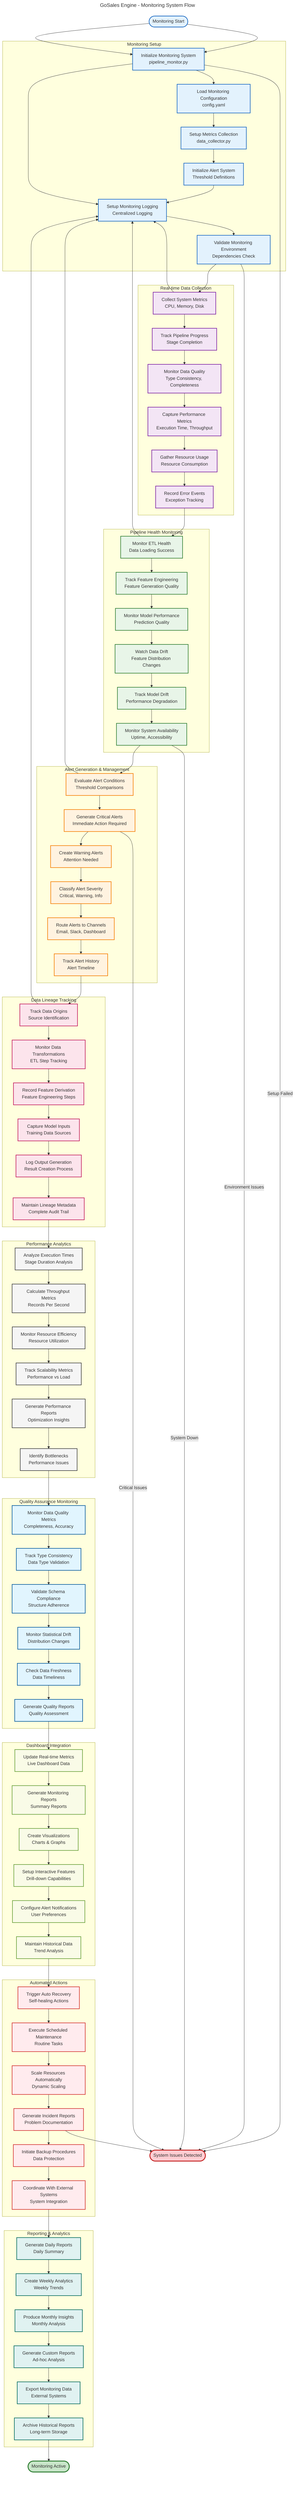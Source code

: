 ---
title: GoSales Engine - Monitoring System Flow
---

graph TB
    %% Start
    Start([Monitoring Start]) --> InitializeMonitor

    %% Monitoring Initialization
    subgraph "Monitoring Setup"
        InitializeMonitor[Initialize Monitoring System<br/>pipeline_monitor.py]
        LoadMonitoringConfig[Load Monitoring Configuration<br/>config.yaml]
        SetupMetricsCollection[Setup Metrics Collection<br/>data_collector.py]
        InitializeAlertSystem[Initialize Alert System<br/>Threshold Definitions]
        SetupLogging[Setup Monitoring Logging<br/>Centralized Logging]
        ValidateMonitoringEnvironment[Validate Monitoring Environment<br/>Dependencies Check]
    end

    %% Real-time Data Collection
    subgraph "Real-time Data Collection"
        CollectSystemMetrics[Collect System Metrics<br/>CPU, Memory, Disk]
        TrackPipelineProgress[Track Pipeline Progress<br/>Stage Completion]
        MonitorDataQuality[Monitor Data Quality<br/>Type Consistency, Completeness]
        CapturePerformanceMetrics[Capture Performance Metrics<br/>Execution Time, Throughput]
        GatherResourceUsage[Gather Resource Usage<br/>Resource Consumption]
        RecordErrorEvents[Record Error Events<br/>Exception Tracking]
    end

    %% Pipeline Health Monitoring
    subgraph "Pipeline Health Monitoring"
        MonitorETLHealth[Monitor ETL Health<br/>Data Loading Success]
        TrackFeatureEngineering[Track Feature Engineering<br/>Feature Generation Quality]
        MonitorModelPerformance[Monitor Model Performance<br/>Prediction Quality]
        WatchDataDrift[Watch Data Drift<br/>Feature Distribution Changes]
        TrackModelDrift[Track Model Drift<br/>Performance Degradation]
        MonitorSystemAvailability[Monitor System Availability<br/>Uptime, Accessibility]
    end

    %% Alert Generation & Management
    subgraph "Alert Generation & Management"
        EvaluateAlertConditions[Evaluate Alert Conditions<br/>Threshold Comparisons]
        GenerateCriticalAlerts[Generate Critical Alerts<br/>Immediate Action Required]
        CreateWarningAlerts[Create Warning Alerts<br/>Attention Needed]
        ClassifyAlertSeverity[Classify Alert Severity<br/>Critical, Warning, Info]
        RouteAlertsToChannels[Route Alerts to Channels<br/>Email, Slack, Dashboard]
        TrackAlertHistory[Track Alert History<br/>Alert Timeline]
    end

    %% Data Lineage Tracking
    subgraph "Data Lineage Tracking"
        TrackDataOrigins[Track Data Origins<br/>Source Identification]
        MonitorDataTransformations[Monitor Data Transformations<br/>ETL Step Tracking]
        RecordFeatureDerivation[Record Feature Derivation<br/>Feature Engineering Steps]
        CaptureModelInputs[Capture Model Inputs<br/>Training Data Sources]
        LogOutputGeneration[Log Output Generation<br/>Result Creation Process]
        MaintainLineageMetadata[Maintain Lineage Metadata<br/>Complete Audit Trail]
    end

    %% Performance Analytics
    subgraph "Performance Analytics"
        AnalyzeExecutionTimes[Analyze Execution Times<br/>Stage Duration Analysis]
        CalculateThroughputMetrics[Calculate Throughput Metrics<br/>Records Per Second]
        MonitorResourceEfficiency[Monitor Resource Efficiency<br/>Resource Utilization]
        TrackScalabilityMetrics[Track Scalability Metrics<br/>Performance vs Load]
        GeneratePerformanceReports[Generate Performance Reports<br/>Optimization Insights]
        IdentifyBottlenecks[Identify Bottlenecks<br/>Performance Issues]
    end

    %% Quality Assurance Monitoring
    subgraph "Quality Assurance Monitoring"
        MonitorDataQualityMetrics[Monitor Data Quality Metrics<br/>Completeness, Accuracy]
        TrackTypeConsistency[Track Type Consistency<br/>Data Type Validation]
        ValidateSchemaCompliance[Validate Schema Compliance<br/>Structure Adherence]
        MonitorStatisticalDrift[Monitor Statistical Drift<br/>Distribution Changes]
        CheckDataFreshness[Check Data Freshness<br/>Data Timeliness]
        GenerateQualityReports[Generate Quality Reports<br/>Quality Assessment]
    end

    %% Dashboard Integration
    subgraph "Dashboard Integration"
        UpdateRealTimeMetrics[Update Real-time Metrics<br/>Live Dashboard Data]
        GenerateMonitoringReports[Generate Monitoring Reports<br/>Summary Reports]
        CreateVisualizations[Create Visualizations<br/>Charts & Graphs]
        SetupInteractiveFeatures[Setup Interactive Features<br/>Drill-down Capabilities]
        ConfigureAlertNotifications[Configure Alert Notifications<br/>User Preferences]
        MaintainHistoricalData[Maintain Historical Data<br/>Trend Analysis]
    end

    %% Automated Actions
    subgraph "Automated Actions"
        TriggerAutoRecovery[Trigger Auto Recovery<br/>Self-healing Actions]
        ExecuteScheduledMaintenance[Execute Scheduled Maintenance<br/>Routine Tasks]
        ScaleResourcesAutomatically[Scale Resources Automatically<br/>Dynamic Scaling]
        GenerateIncidentReports[Generate Incident Reports<br/>Problem Documentation]
        InitiateBackupProcedures[Initiate Backup Procedures<br/>Data Protection]
        CoordinateWithExternalSystems[Coordinate With External Systems<br/>System Integration]
    end

    %% Reporting & Analytics
    subgraph "Reporting & Analytics"
        GenerateDailyReports[Generate Daily Reports<br/>Daily Summary]
        CreateWeeklyAnalytics[Create Weekly Analytics<br/>Weekly Trends]
        ProduceMonthlyInsights[Produce Monthly Insights<br/>Monthly Analysis]
        GenerateCustomReports[Generate Custom Reports<br/>Ad-hoc Analysis]
        ExportMonitoringData[Export Monitoring Data<br/>External Systems]
        ArchiveHistoricalReports[Archive Historical Reports<br/>Long-term Storage]
    end

    %% End
    ArchiveHistoricalReports --> Success([Monitoring Active])
    GenerateIncidentReports --> Failure([System Issues Detected])

    %% Main Flow Connections
    Start --> InitializeMonitor
    InitializeMonitor --> LoadMonitoringConfig
    LoadMonitoringConfig --> SetupMetricsCollection
    SetupMetricsCollection --> InitializeAlertSystem
    InitializeAlertSystem --> SetupLogging
    SetupLogging --> ValidateMonitoringEnvironment
    ValidateMonitoringEnvironment --> CollectSystemMetrics

    CollectSystemMetrics --> TrackPipelineProgress
    TrackPipelineProgress --> MonitorDataQuality
    MonitorDataQuality --> CapturePerformanceMetrics
    CapturePerformanceMetrics --> GatherResourceUsage
    GatherResourceUsage --> RecordErrorEvents

    RecordErrorEvents --> MonitorETLHealth
    MonitorETLHealth --> TrackFeatureEngineering
    TrackFeatureEngineering --> MonitorModelPerformance
    MonitorModelPerformance --> WatchDataDrift
    WatchDataDrift --> TrackModelDrift
    TrackModelDrift --> MonitorSystemAvailability

    MonitorSystemAvailability --> EvaluateAlertConditions
    EvaluateAlertConditions --> GenerateCriticalAlerts
    GenerateCriticalAlerts --> CreateWarningAlerts
    CreateWarningAlerts --> ClassifyAlertSeverity
    ClassifyAlertSeverity --> RouteAlertsToChannels
    RouteAlertsToChannels --> TrackAlertHistory

    TrackAlertHistory --> TrackDataOrigins
    TrackDataOrigins --> MonitorDataTransformations
    MonitorDataTransformations --> RecordFeatureDerivation
    RecordFeatureDerivation --> CaptureModelInputs
    CaptureModelInputs --> LogOutputGeneration
    LogOutputGeneration --> MaintainLineageMetadata

    MaintainLineageMetadata --> AnalyzeExecutionTimes
    AnalyzeExecutionTimes --> CalculateThroughputMetrics
    CalculateThroughputMetrics --> MonitorResourceEfficiency
    MonitorResourceEfficiency --> TrackScalabilityMetrics
    TrackScalabilityMetrics --> GeneratePerformanceReports
    GeneratePerformanceReports --> IdentifyBottlenecks

    IdentifyBottlenecks --> MonitorDataQualityMetrics
    MonitorDataQualityMetrics --> TrackTypeConsistency
    TrackTypeConsistency --> ValidateSchemaCompliance
    ValidateSchemaCompliance --> MonitorStatisticalDrift
    MonitorStatisticalDrift --> CheckDataFreshness
    CheckDataFreshness --> GenerateQualityReports

    GenerateQualityReports --> UpdateRealTimeMetrics
    UpdateRealTimeMetrics --> GenerateMonitoringReports
    GenerateMonitoringReports --> CreateVisualizations
    CreateVisualizations --> SetupInteractiveFeatures
    SetupInteractiveFeatures --> ConfigureAlertNotifications
    ConfigureAlertNotifications --> MaintainHistoricalData

    MaintainHistoricalData --> TriggerAutoRecovery
    TriggerAutoRecovery --> ExecuteScheduledMaintenance
    ExecuteScheduledMaintenance --> ScaleResourcesAutomatically
    ScaleResourcesAutomatically --> GenerateIncidentReports
    GenerateIncidentReports --> InitiateBackupProcedures
    InitiateBackupProcedures --> CoordinateWithExternalSystems

    CoordinateWithExternalSystems --> GenerateDailyReports
    GenerateDailyReports --> CreateWeeklyAnalytics
    CreateWeeklyAnalytics --> ProduceMonthlyInsights
    ProduceMonthlyInsights --> GenerateCustomReports
    GenerateCustomReports --> ExportMonitoringData
    ExportMonitoringData --> ArchiveHistoricalReports

    %% Parallel Monitoring
    InitializeMonitor --> SetupLogging
    CollectSystemMetrics --> SetupLogging
    MonitorETLHealth --> SetupLogging
    EvaluateAlertConditions --> SetupLogging
    TrackDataOrigins --> SetupLogging

    %% Error Handling
    InitializeMonitor -->|Setup Failed| Failure
    ValidateMonitoringEnvironment -->|Environment Issues| Failure
    MonitorSystemAvailability -->|System Down| Failure
    GenerateCriticalAlerts -->|Critical Issues| Failure

    %% Styling
    classDef setup fill:#e3f2fd,stroke:#1565c0,stroke-width:2px
    classDef collection fill:#f3e5f5,stroke:#7b1fa2,stroke-width:2px
    classDef health fill:#e8f5e8,stroke:#2e7d32,stroke-width:2px
    classDef alerts fill:#fff3e0,stroke:#f57c00,stroke-width:2px
    classDef lineage fill:#fce4ec,stroke:#c2185b,stroke-width:2px
    classDef performance fill:#f5f5f5,stroke:#424242,stroke-width:2px
    classDef quality fill:#e1f5fe,stroke:#01579b,stroke-width:2px
    classDef dashboard fill:#f9fbe7,stroke:#689f38,stroke-width:2px
    classDef automation fill:#ffebee,stroke:#d32f2f,stroke-width:2px
    classDef reporting fill:#e0f2f1,stroke:#00695c,stroke-width:2px
    classDef success fill:#c8e6c9,stroke:#2e7d32,stroke-width:3px
    classDef failure fill:#ffcdd2,stroke:#c62828,stroke-width:3px

    class Start,InitializeMonitor,LoadMonitoringConfig,SetupMetricsCollection,InitializeAlertSystem,SetupLogging,ValidateMonitoringEnvironment setup
    class CollectSystemMetrics,TrackPipelineProgress,MonitorDataQuality,CapturePerformanceMetrics,GatherResourceUsage,RecordErrorEvents collection
    class MonitorETLHealth,TrackFeatureEngineering,MonitorModelPerformance,WatchDataDrift,TrackModelDrift,MonitorSystemAvailability health
    class EvaluateAlertConditions,GenerateCriticalAlerts,CreateWarningAlerts,ClassifyAlertSeverity,RouteAlertsToChannels,TrackAlertHistory alerts
    class TrackDataOrigins,MonitorDataTransformations,RecordFeatureDerivation,CaptureModelInputs,LogOutputGeneration,MaintainLineageMetadata lineage
    class AnalyzeExecutionTimes,CalculateThroughputMetrics,MonitorResourceEfficiency,TrackScalabilityMetrics,GeneratePerformanceReports,IdentifyBottlenecks performance
    class MonitorDataQualityMetrics,TrackTypeConsistency,ValidateSchemaCompliance,MonitorStatisticalDrift,CheckDataFreshness,GenerateQualityReports quality
    class UpdateRealTimeMetrics,GenerateMonitoringReports,CreateVisualizations,SetupInteractiveFeatures,ConfigureAlertNotifications,MaintainHistoricalData dashboard
    class TriggerAutoRecovery,ExecuteScheduledMaintenance,ScaleResourcesAutomatically,GenerateIncidentReports,InitiateBackupProcedures,CoordinateWithExternalSystems automation
    class GenerateDailyReports,CreateWeeklyAnalytics,ProduceMonthlyInsights,GenerateCustomReports,ExportMonitoringData,ArchiveHistoricalReports reporting
    class Success success
    class Failure failure